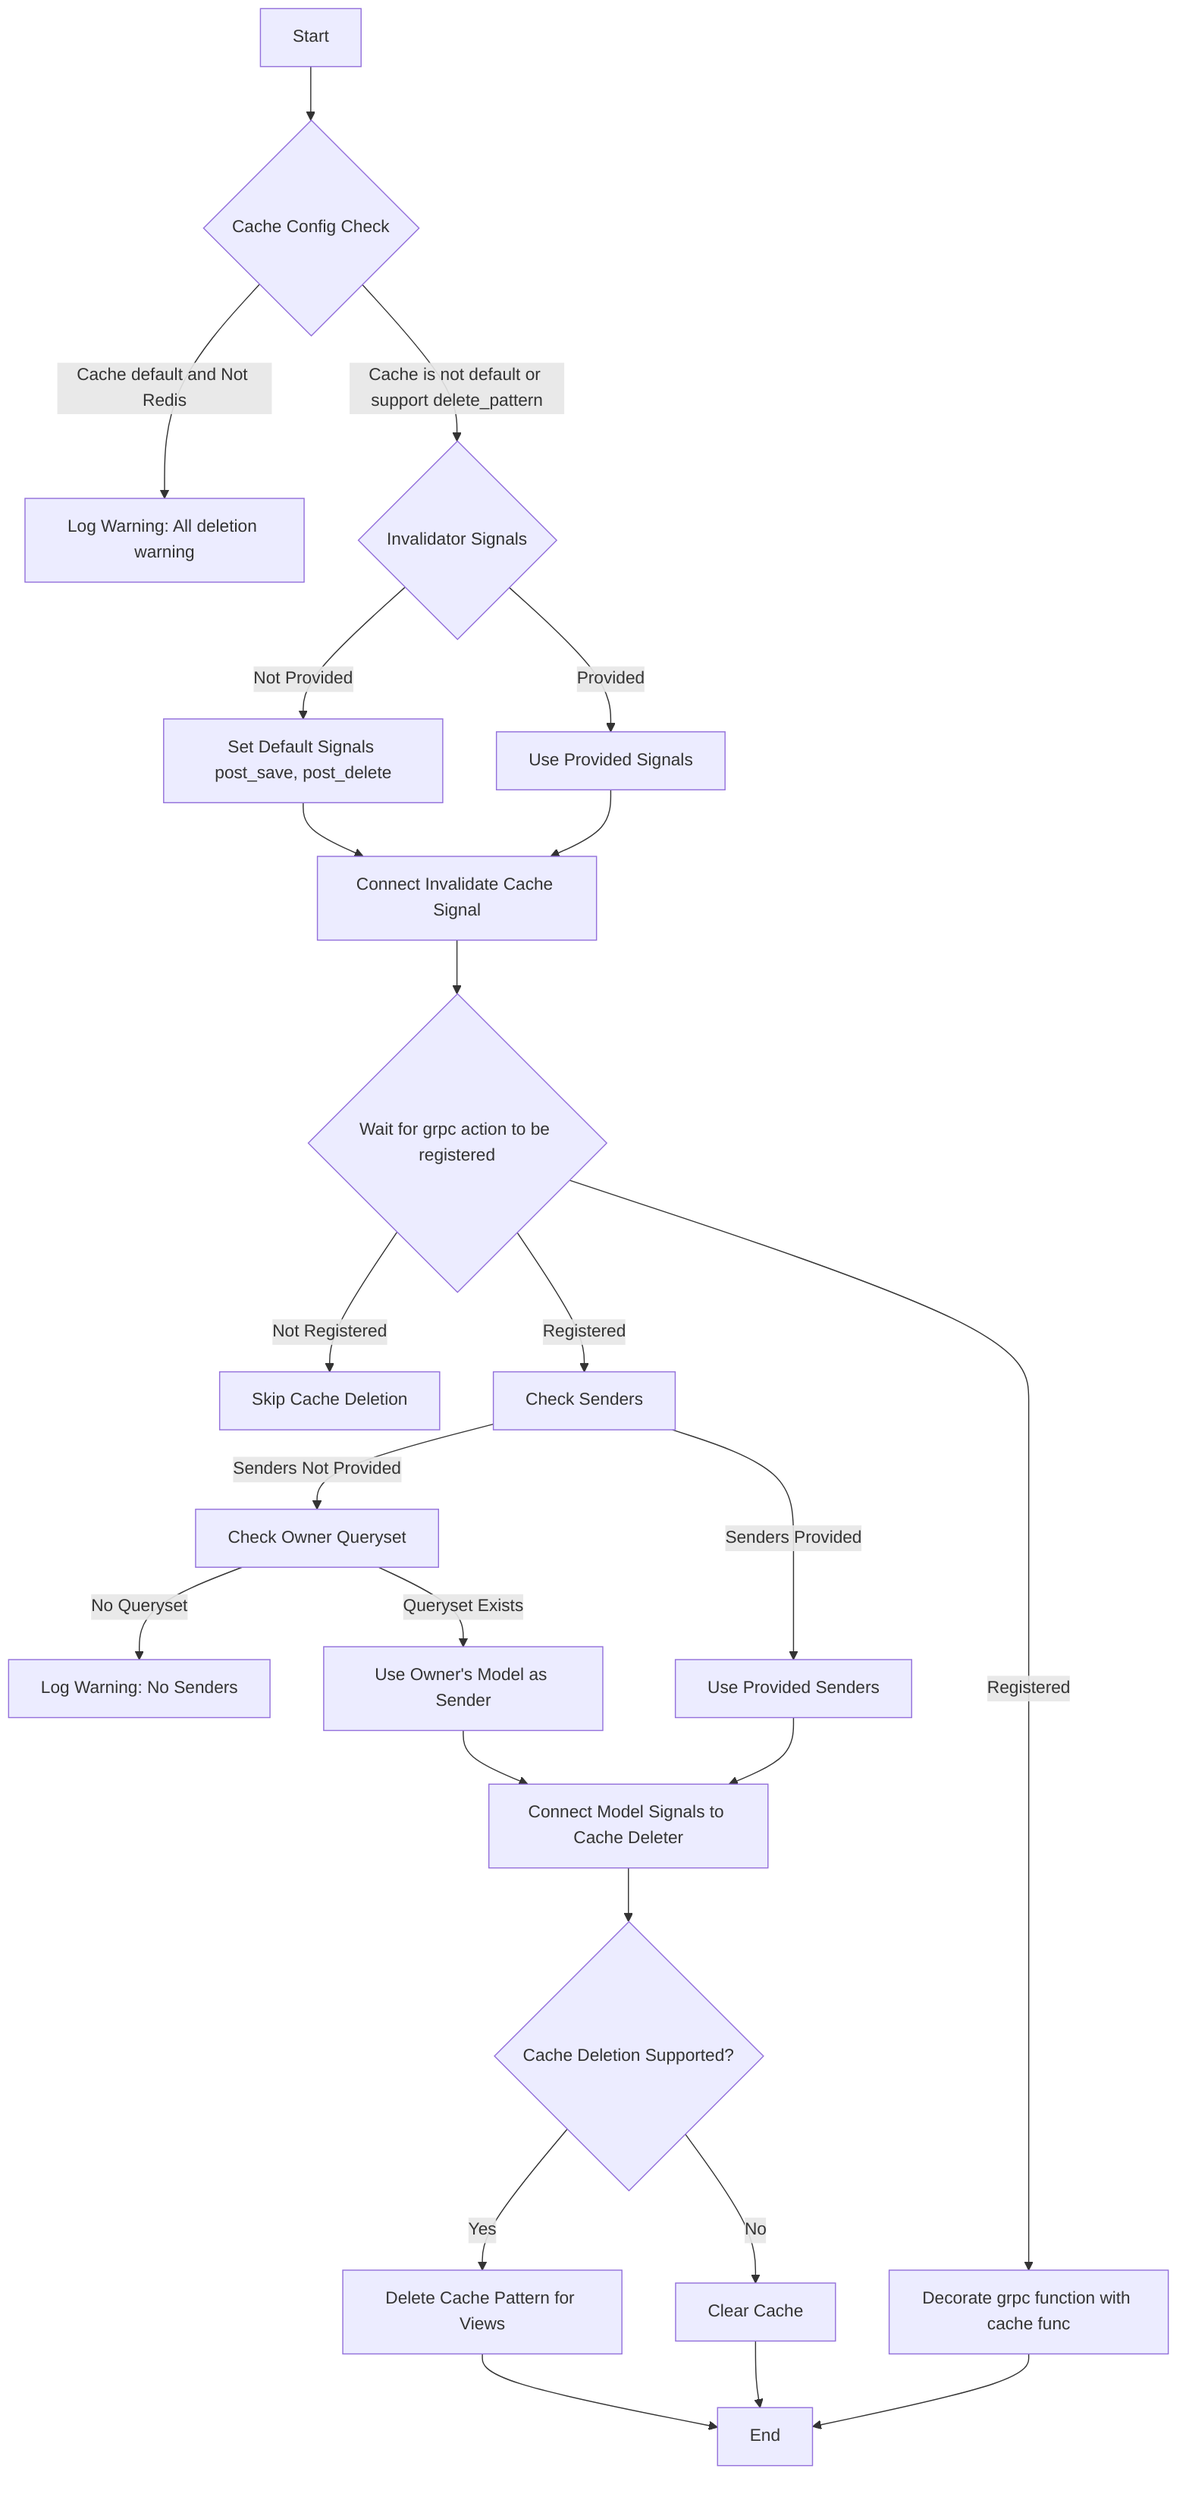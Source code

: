 graph TD
    A[Start] --> B{Cache Config Check}
    B -->|Cache default and Not Redis| C[Log Warning: All deletion warning]
    B -->|Cache is not default or support delete_pattern| D{Invalidator Signals}
    D -->|Not Provided| E[Set Default Signals post_save, post_delete]
    D -->|Provided| F[Use Provided Signals]
    E --> G[Connect Invalidate Cache Signal]
    F --> G[Connect Invalidate Cache Signal]
    G --> H{Wait for grpc action to be registered}
    H -->|Not Registered| I[Skip Cache Deletion]
    H -->|Registered| J[Check Senders]
    H -->|Registered| T[Decorate grpc function with cache func]
    J -->|Senders Not Provided| K[Check Owner Queryset]
    K -->|No Queryset| L[Log Warning: No Senders]
    K -->|Queryset Exists| M[Use Owner's Model as Sender]
    J -->|Senders Provided| N[Use Provided Senders]
    M --> O[Connect Model Signals to Cache Deleter]
    N --> O[Connect Model Signals to Cache Deleter]
    O --> P{Cache Deletion Supported?}
    P -->|Yes| Q[Delete Cache Pattern for Views]
    P -->|No| R[Clear Cache]
    T --> S[End]
    Q --> S[End]
    R --> S[End]